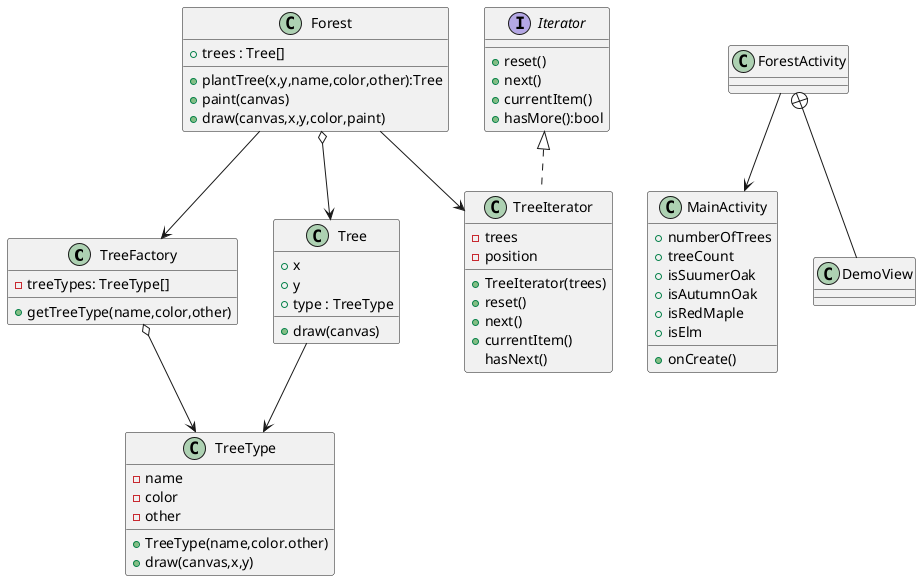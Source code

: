 @startuml
class TreeFactory {
  -treeTypes: TreeType[]
+getTreeType(name,color,other)
}

class Forest {
 +trees : Tree[]
+plantTree(x,y,name,color,other):Tree
+paint(canvas)
+draw(canvas,x,y,color,paint) 
}

class Tree {
    + x
+ y
+ type : TreeType
+draw(canvas)
}

class TreeType {
    - name
- color
- other
+ TreeType(name,color.other)
+ draw(canvas,x,y)
}

interface Iterator {
    +reset()
+next()
+currentItem()
+hasMore():bool
}

class TreeIterator {
    -trees
-position
+TreeIterator(trees)
+reset()
+next()
+currentItem()
hasNext()
}

class MainActivity {
    +numberOfTrees
    +treeCount
    +isSuumerOak
    +isAutumnOak
    +isRedMaple
    +isElm
    +onCreate()
}

class ForestActivity {
    
}

class DemoView {
        
}


Forest o--> Tree
Forest --> TreeFactory
Tree --> TreeType
TreeFactory o--> TreeType
Iterator <|.. TreeIterator
Forest --> TreeIterator
ForestActivity +-- DemoView
ForestActivity --> MainActivity 
@enduml